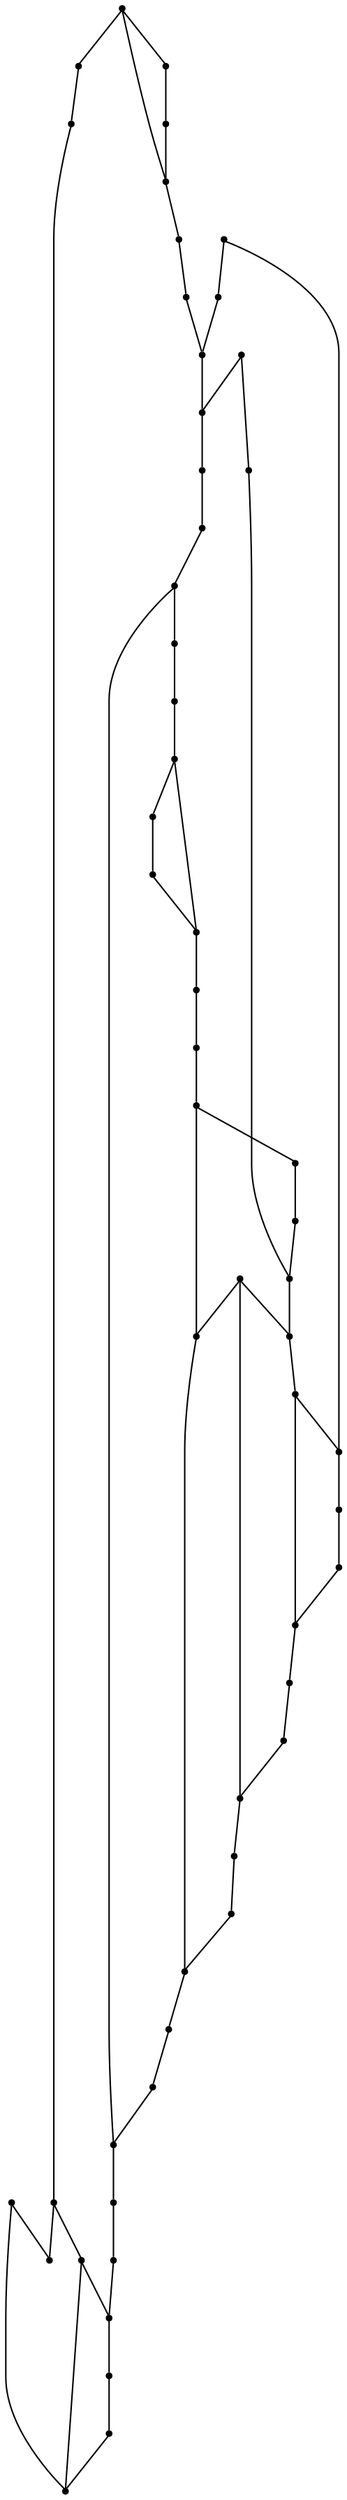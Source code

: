 graph {
  node [shape=point,comment="{\"directed\":false,\"doi\":\"10.1007/978-3-642-36763-2_10\",\"figure\":\"2\"}"]

  v0 [pos="1229.5124732607933,1440.1016953363355"]
  v1 [pos="1140.323111463012,1375.9662668135998"]
  v2 [pos="1396.7579873018753,1513.3637546020968"]
  v3 [pos="1355.6033373440514,1495.9858550630693"]
  v4 [pos="1384.248968968272,1619.506128036317"]
  v5 [pos="1295.4349896990161,1432.787978229053"]
  v6 [pos="1289.9309910926354,1501.8618318229594"]
  v7 [pos="1154.5834483525778,1570.8731141430121"]
  v8 [pos="1264.537699145219,1430.7251610300523"]
  v9 [pos="1205.370032247411,1396.4071065142016"]
  v10 [pos="1230.638239101424,1681.0161066049116"]
  v11 [pos="1172.0959976706336,1377.404007160992"]
  v12 [pos="1156.334639660226,1679.3909067907298"]
  v13 [pos="1104.1095135670962,1672.3272204240907"]
  v14 [pos="1103.2963968358163,1378.529145493887"]
  v15 [pos="1109.1756507224077,1517.6144043704196"]
  v16 [pos="998.8461764616352,1668.1390147522359"]
  v17 [pos="1060.0152684780555,1541.6808169877356"]
  v18 [pos="1074.775850304999,1372.2156785265638"]
  v19 [pos="1008.3530253052409,1371.340443756926"]
  v20 [pos="1071.6485957215982,1669.51431100316"]
  v21 [pos="1016.1086192170411,1566.6224643746893"]
  v22 [pos="1041.6269962578613,1664.7634725761648"]
  v23 [pos="1021.9878731036324,1527.4285560615212"]
  v24 [pos="1005.3508558152437,1513.1761679579213"]
  v25 [pos="1012.4810242600265,1457.3545795050416"]
  v26 [pos="991.090582549835,1558.3086243048335"]
  v27 [pos="961.4442065542294,1431.2252225113393"]
  v28 [pos="974.1408525279376,1536.8675344642722"]
  v29 [pos="982.834648264421,1441.9144817946926"]
  v30 [pos="953.0631871754118,1529.8038480976334"]
  v31 [pos="960.9438661806156,1675.7653338740156"]
  v32 [pos="934.0494258640431,1523.865427241275"]
  v33 [pos="935.3003404222349,1443.1021914014414"]
  v34 [pos="910.2823037550286,1527.4285560615212"]
  v35 [pos="921.0400671568262,1459.7299987185393"]
  v36 [pos="927.7949166972414,1675.7653338740156"]
  v37 [pos="896.02203048962,1469.231548395144"]
  v38 [pos="911.5332183132203,1502.4869086745678"]
  v39 [pos="909.1564742902403,1487.0469381416046"]
  v40 [pos="882.3871826912285,1582.7500830331146"]
  v41 [pos="901.0256250982297,1356.4631059791036"]
  v42 [pos="793.3229696110081,1513.738800713062"]
  v43 [pos="890.7682656942034,1678.8908453094432"]
  v44 [pos="816.9650066266192,1343.7109023193636"]
  v45 [pos="645.9667489109615,1413.9724655200189"]
  v46 [pos="845.423074234892,1678.8908453094432"]
  v47 [pos="816.9650066266192,1678.8908453094432"]
  v48 [pos="803.9556479194023,1586.250640579507"]
  v49 [pos="762.4257426813682,1680.14099901266"]
  v50 [pos="699.3802470155815,1529.2413425198788"]
  v51 [pos="722.8971989377891,1679.3909067907298"]
  v52 [pos="629.5174228868353,1605.0037091920735"]
  v53 [pos="687.3716326797496,1668.3890454928792"]
  v54 [pos="597.9321006951616,1475.4825712659995"]
  v55 [pos="588.4252518515559,1533.8670383991664"]

  v0 -- v1 [id="-1",pos="1229.5124732607933,1440.1016953363355 1218.7619630129366,1456.241904555963 1201.336960535432,1465.6225085385943 1182.6609798755783,1465.6225085385943 1151.992990784968,1465.6225085385943 1127.1000392111653,1440.7435596028802 1127.1000392111653,1410.092665008927 1127.1000392111653,1397.7031712537216 1131.248970513728,1385.6719361945447 1140.323111463012,1375.9662668135998"]
  v55 -- v52 [id="-2",pos="588.4252518515559,1533.8670383991664 629.5174228868353,1605.0037091920735 629.5174228868353,1605.0037091920735 629.5174228868353,1605.0037091920735"]
  v45 -- v54 [id="-3",pos="645.9667489109615,1413.9724655200189 597.9321006951616,1475.4825712659995 597.9321006951616,1475.4825712659995 597.9321006951616,1475.4825712659995"]
  v53 -- v51 [id="-4",pos="687.3716326797496,1668.3890454928792 722.8971989377891,1679.3909067907298 722.8971989377891,1679.3909067907298 722.8971989377891,1679.3909067907298"]
  v50 -- v45 [id="-5",pos="699.3802470155815,1529.2413425198788 645.9667489109615,1413.9724655200189 645.9667489109615,1413.9724655200189 645.9667489109615,1413.9724655200189"]
  v50 -- v52 [id="-6",pos="699.3802470155815,1529.2413425198788 629.5174228868353,1605.0037091920735 629.5174228868353,1605.0037091920735 629.5174228868353,1605.0037091920735"]
  v51 -- v49 [id="-7",pos="722.8971989377891,1679.3909067907298 762.4257426813682,1680.14099901266 762.4257426813682,1680.14099901266 762.4257426813682,1680.14099901266"]
  v49 -- v47 [id="-8",pos="762.4257426813682,1680.14099901266 816.9650066266192,1678.8908453094432 816.9650066266192,1678.8908453094432 816.9650066266192,1678.8908453094432"]
  v42 -- v50 [id="-9",pos="793.3229696110081,1513.738800713062 699.3802470155815,1529.2413425198788 699.3802470155815,1529.2413425198788 699.3802470155815,1529.2413425198788"]
  v48 -- v42 [id="-10",pos="803.9556479194023,1586.250640579507 793.3229696110081,1513.738800713062 793.3229696110081,1513.738800713062 793.3229696110081,1513.738800713062"]
  v48 -- v49 [id="-11",pos="803.9556479194023,1586.250640579507 762.4257426813682,1680.14099901266 762.4257426813682,1680.14099901266 762.4257426813682,1680.14099901266"]
  v48 -- v40 [id="-12",pos="803.9556479194023,1586.250640579507 882.3871826912285,1582.7500830331146 882.3871826912285,1582.7500830331146 882.3871826912285,1582.7500830331146"]
  v47 -- v46 [id="-13",pos="816.9650066266192,1678.8908453094432 845.423074234892,1678.8908453094432 845.423074234892,1678.8908453094432 845.423074234892,1678.8908453094432"]
  v46 -- v43 [id="-14",pos="845.423074234892,1678.8908453094432 890.7682656942034,1678.8908453094432 890.7682656942034,1678.8908453094432 890.7682656942034,1678.8908453094432"]
  v44 -- v45 [id="-15",pos="816.9650066266192,1343.7109023193636 645.9667489109615,1413.9724655200189 645.9667489109615,1413.9724655200189 645.9667489109615,1413.9724655200189"]
  v44 -- v41 [id="-16",pos="816.9650066266192,1343.7109023193636 901.0256250982297,1356.4631059791036 901.0256250982297,1356.4631059791036 901.0256250982297,1356.4631059791036"]
  v40 -- v43 [id="-17",pos="882.3871826912285,1582.7500830331146 890.7682656942034,1678.8908453094432 890.7682656942034,1678.8908453094432 890.7682656942034,1678.8908453094432"]
  v43 -- v36 [id="-18",pos="890.7682656942034,1678.8908453094432 927.7949166972414,1675.7653338740156 927.7949166972414,1675.7653338740156 927.7949166972414,1675.7653338740156"]
  v37 -- v42 [id="-19",pos="896.02203048962,1469.231548395144 793.3229696110081,1513.738800713062 793.3229696110081,1513.738800713062 793.3229696110081,1513.738800713062"]
  v41 -- v19 [id="-20",pos="901.0256250982297,1356.4631059791036 1008.3530253052409,1371.340443756926 1008.3530253052409,1371.340443756926 1008.3530253052409,1371.340443756926"]
  v34 -- v40 [id="-21",pos="910.2823037550286,1527.4285560615212 882.3871826912285,1582.7500830331146 882.3871826912285,1582.7500830331146 882.3871826912285,1582.7500830331146"]
  v39 -- v37 [id="-22",pos="909.1564742902403,1487.0469381416046 896.02203048962,1469.231548395144 896.02203048962,1469.231548395144 896.02203048962,1469.231548395144"]
  v34 -- v38 [id="-23",pos="910.2823037550286,1527.4285560615212 911.5332183132203,1502.4869086745678 911.5332183132203,1502.4869086745678 911.5332183132203,1502.4869086745678"]
  v38 -- v39 [id="-24",pos="911.5332183132203,1502.4869086745678 909.1564742902403,1487.0469381416046 909.1564742902403,1487.0469381416046 909.1564742902403,1487.0469381416046"]
  v35 -- v37 [id="-25",pos="921.0400671568262,1459.7299987185393 896.02203048962,1469.231548395144 896.02203048962,1469.231548395144 896.02203048962,1469.231548395144"]
  v36 -- v31 [id="-26",pos="927.7949166972414,1675.7653338740156 960.9438661806156,1675.7653338740156 960.9438661806156,1675.7653338740156 960.9438661806156,1675.7653338740156"]
  v33 -- v35 [id="-27",pos="935.3003404222349,1443.1021914014414 921.0400671568262,1459.7299987185393 921.0400671568262,1459.7299987185393 921.0400671568262,1459.7299987185393"]
  v32 -- v34 [id="-28",pos="934.0494258640431,1523.865427241275 910.2823037550286,1527.4285560615212 910.2823037550286,1527.4285560615212 910.2823037550286,1527.4285560615212"]
  v33 -- v27 [id="-29",pos="935.3003404222349,1443.1021914014414 961.4442065542294,1431.2252225113393 961.4442065542294,1431.2252225113393 961.4442065542294,1431.2252225113393"]
  v30 -- v32 [id="-30",pos="953.0631871754118,1529.8038480976334 934.0494258640431,1523.865427241275 934.0494258640431,1523.865427241275 934.0494258640431,1523.865427241275"]
  v31 -- v16 [id="-31",pos="960.9438661806156,1675.7653338740156 998.8461764616352,1668.1390147522359 998.8461764616352,1668.1390147522359 998.8461764616352,1668.1390147522359"]
  v27 -- v29 [id="-32",pos="961.4442065542294,1431.2252225113393 982.834648264421,1441.9144817946926 982.834648264421,1441.9144817946926 982.834648264421,1441.9144817946926"]
  v28 -- v30 [id="-33",pos="974.1408525279376,1536.8675344642722 953.0631871754118,1529.8038480976334 953.0631871754118,1529.8038480976334 953.0631871754118,1529.8038480976334"]
  v29 -- v25 [id="-34",pos="982.834648264421,1441.9144817946926 1012.4810242600265,1457.3545795050416 1012.4810242600265,1457.3545795050416 1012.4810242600265,1457.3545795050416"]
  v26 -- v28 [id="-35",pos="991.090582549835,1558.3086243048335 974.1408525279376,1536.8675344642722 974.1408525279376,1536.8675344642722 974.1408525279376,1536.8675344642722"]
  v26 -- v23 [id="-36",pos="991.090582549835,1558.3086243048335 1021.9878731036324,1527.4285560615212 1021.9878731036324,1527.4285560615212 1021.9878731036324,1527.4285560615212"]
  v16 -- v22 [id="-37",pos="998.8461764616352,1668.1390147522359 1041.6269962578613,1664.7634725761648 1041.6269962578613,1664.7634725761648 1041.6269962578613,1664.7634725761648"]
  v24 -- v28 [id="-38",pos="1005.3508558152437,1513.1761679579213 974.1408525279376,1536.8675344642722 974.1408525279376,1536.8675344642722 974.1408525279376,1536.8675344642722"]
  v19 -- v27 [id="-39",pos="1008.3530253052409,1371.340443756926 961.4442065542294,1431.2252225113393 961.4442065542294,1431.2252225113393 961.4442065542294,1431.2252225113393"]
  v21 -- v26 [id="-40",pos="1016.1086192170411,1566.6224643746893 991.090582549835,1558.3086243048335 991.090582549835,1558.3086243048335 991.090582549835,1558.3086243048335"]
  v25 -- v15 [id="-41",pos="1012.4810242600265,1457.3545795050416 1109.1756507224077,1517.6144043704196 1109.1756507224077,1517.6144043704196 1109.1756507224077,1517.6144043704196"]
  v23 -- v24 [id="-42",pos="1021.9878731036324,1527.4285560615212 1005.3508558152437,1513.1761679579213 1005.3508558152437,1513.1761679579213 1005.3508558152437,1513.1761679579213"]
  v22 -- v20 [id="-43",pos="1041.6269962578613,1664.7634725761648 1071.6485957215982,1669.51431100316 1071.6485957215982,1669.51431100316 1071.6485957215982,1669.51431100316"]
  v17 -- v21 [id="-44",pos="1060.0152684780555,1541.6808169877356 1016.1086192170411,1566.6224643746893 1016.1086192170411,1566.6224643746893 1016.1086192170411,1566.6224643746893"]
  v20 -- v13 [id="-45",pos="1071.6485957215982,1669.51431100316 1104.1095135670962,1672.3272204240907 1104.1095135670962,1672.3272204240907 1104.1095135670962,1672.3272204240907"]
  v18 -- v19 [id="-46",pos="1074.775850304999,1372.2156785265638 1008.3530253052409,1371.340443756926 1008.3530253052409,1371.340443756926 1008.3530253052409,1371.340443756926"]
  v14 -- v18 [id="-47",pos="1103.2963968358163,1378.529145493887 1074.775850304999,1372.2156785265638 1074.775850304999,1372.2156785265638 1074.775850304999,1372.2156785265638"]
  v13 -- v12 [id="-48",pos="1104.1095135670962,1672.3272204240907 1156.334639660226,1679.3909067907298 1156.334639660226,1679.3909067907298 1156.334639660226,1679.3909067907298"]
  v15 -- v17 [id="-49",pos="1109.1756507224077,1517.6144043704196 1060.0152684780555,1541.6808169877356 1060.0152684780555,1541.6808169877356 1060.0152684780555,1541.6808169877356"]
  v15 -- v16 [id="-50",pos="1109.1756507224077,1517.6144043704196 998.8461764616352,1668.1390147522359 998.8461764616352,1668.1390147522359 998.8461764616352,1668.1390147522359"]
  v1 -- v14 [id="-51",pos="1140.323111463012,1375.9662668135998 1103.2963968358163,1378.529145493887 1103.2963968358163,1378.529145493887 1103.2963968358163,1378.529145493887"]
  v7 -- v13 [id="-52",pos="1154.5834483525778,1570.8731141430121 1104.1095135670962,1672.3272204240907 1104.1095135670962,1672.3272204240907 1104.1095135670962,1672.3272204240907"]
  v7 -- v4 [id="-53",pos="1154.5834483525778,1570.8731141430121 1384.248968968272,1619.506128036317 1384.248968968272,1619.506128036317 1384.248968968272,1619.506128036317"]
  v12 -- v10 [id="-54",pos="1156.334639660226,1679.3909067907298 1230.638239101424,1681.0161066049116 1230.638239101424,1681.0161066049116 1230.638239101424,1681.0161066049116"]
  v11 -- v1 [id="-55",pos="1172.0959976706336,1377.404007160992 1140.323111463012,1375.9662668135998 1140.323111463012,1375.9662668135998 1140.323111463012,1375.9662668135998"]
  v9 -- v11 [id="-56",pos="1205.370032247411,1396.4071065142016 1172.0959976706336,1377.404007160992 1172.0959976706336,1377.404007160992 1172.0959976706336,1377.404007160992"]
  v10 -- v4 [id="-57",pos="1230.638239101424,1681.0161066049116 1384.248968968272,1619.506128036317 1384.248968968272,1619.506128036317 1384.248968968272,1619.506128036317"]
  v0 -- v9 [id="-58",pos="1229.5124732607933,1440.1016953363355 1205.370032247411,1396.4071065142016 1205.370032247411,1396.4071065142016 1205.370032247411,1396.4071065142016"]
  v0 -- v8 [id="-59",pos="1229.5124732607933,1440.1016953363355 1264.537699145219,1430.7251610300523 1264.537699145219,1430.7251610300523 1264.537699145219,1430.7251610300523"]
  v8 -- v5 [id="-60",pos="1264.537699145219,1430.7251610300523 1295.4349896990161,1432.787978229053 1295.4349896990161,1432.787978229053 1295.4349896990161,1432.787978229053"]
  v6 -- v7 [id="-61",pos="1289.9309910926354,1501.8618318229594 1154.5834483525778,1570.8731141430121 1154.5834483525778,1570.8731141430121 1154.5834483525778,1570.8731141430121"]
  v6 -- v3 [id="-62",pos="1289.9309910926354,1501.8618318229594 1355.6033373440514,1495.9858550630693 1355.6033373440514,1495.9858550630693 1355.6033373440514,1495.9858550630693"]
  v5 -- v6 [id="-63",pos="1295.4349896990161,1432.787978229053 1289.9309910926354,1501.8618318229594 1289.9309910926354,1501.8618318229594 1289.9309910926354,1501.8618318229594"]
  v2 -- v4 [id="-64",pos="1396.7579873018753,1513.3637546020968 1384.248968968272,1619.506128036317 1384.248968968272,1619.506128036317 1384.248968968272,1619.506128036317"]
  v2 -- v3 [id="-65",pos="1396.7579873018753,1513.3637546020968 1355.6033373440514,1495.9858550630693 1355.6033373440514,1495.9858550630693 1355.6033373440514,1495.9858550630693"]
  v52 -- v53 [id="-66",pos="629.5174228868353,1605.0037091920735 687.3716326797496,1668.3890454928792 687.3716326797496,1668.3890454928792 687.3716326797496,1668.3890454928792"]
  v54 -- v55 [id="-67",pos="597.9321006951616,1475.4825712659995 588.4252518515559,1533.8670383991664 588.4252518515559,1533.8670383991664 588.4252518515559,1533.8670383991664"]
}